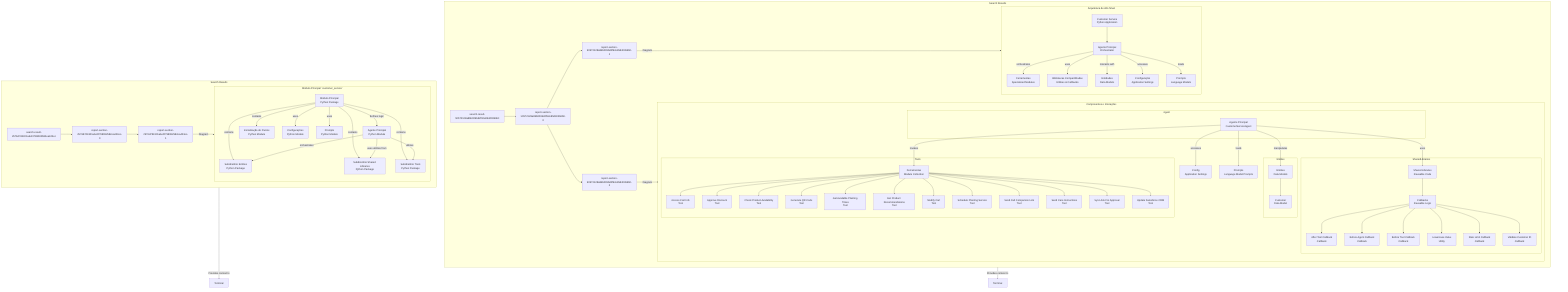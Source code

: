 graph TD

    terminal-2576d7d4301a6ef4798082582ea423ec["Terminal"]
    terminal-50572128a8bb009bd2f92e85d403b6b0["Terminal"]
    subgraph search-results-group-50572128a8bb009bd2f92e85d403b6b0["Search Results"]
        search-result-50572128a8bb009bd2f92e85d403b6b0["search-result-50572128a8bb009bd2f92e85d403b6b0"]
        report-section-50572128a8bb009bd2f92e85d403b6b0-0["report-section-50572128a8bb009bd2f92e85d403b6b0-0"]
        report-section-50572128a8bb009bd2f92e85d403b6b0-1["report-section-50572128a8bb009bd2f92e85d403b6b0-1"]
        report-section-50572128a8bb009bd2f92e85d403b6b0-2["report-section-50572128a8bb009bd2f92e85d403b6b0-2"]
        subgraph section-diagram-50572128a8bb009bd2f92e85d403b6b0-Arquitetura-de-Alto-Nível-wrapper["Arquitetura de Alto Nível"]
            agent_50572128a8bb009bd2f92e85d403b6b0_section_section-diagram-50572128a8bb009bd2f92e85d403b6b0-Arquitetura-de-Alto-Nível["Agente Principal<br>Orchestrator"]
            config_50572128a8bb009bd2f92e85d403b6b0_section_section-diagram-50572128a8bb009bd2f92e85d403b6b0-Arquitetura-de-Alto-Nível["Configuração<br>Application Settings"]
            customerService_50572128a8bb009bd2f92e85d403b6b0_section_section-diagram-50572128a8bb009bd2f92e85d403b6b0-Arquitetura-de-Alto-Nível["Customer Service<br>Python Application"]
            entities_50572128a8bb009bd2f92e85d403b6b0_section_section-diagram-50572128a8bb009bd2f92e85d403b6b0-Arquitetura-de-Alto-Nível["Entidades<br>Data Models"]
            prompts_50572128a8bb009bd2f92e85d403b6b0_section_section-diagram-50572128a8bb009bd2f92e85d403b6b0-Arquitetura-de-Alto-Nível["Prompts<br>Language Models"]
            sharedLibs_50572128a8bb009bd2f92e85d403b6b0_section_section-diagram-50572128a8bb009bd2f92e85d403b6b0-Arquitetura-de-Alto-Nível["Bibliotecas Compartilhadas<br>Utilities &amp; Callbacks"]
            tools_50572128a8bb009bd2f92e85d403b6b0_section_section-diagram-50572128a8bb009bd2f92e85d403b6b0-Arquitetura-de-Alto-Nível["Ferramentas<br>Specialized Modules"]
            %% Edges at this level (grouped by source)
            customerService_50572128a8bb009bd2f92e85d403b6b0_section_section-diagram-50572128a8bb009bd2f92e85d403b6b0-Arquitetura-de-Alto-Nível["Customer Service<br>Python Application"] --> agent_50572128a8bb009bd2f92e85d403b6b0_section_section-diagram-50572128a8bb009bd2f92e85d403b6b0-Arquitetura-de-Alto-Nível["Agente Principal<br>Orchestrator"]
            agent_50572128a8bb009bd2f92e85d403b6b0_section_section-diagram-50572128a8bb009bd2f92e85d403b6b0-Arquitetura-de-Alto-Nível["Agente Principal<br>Orchestrator"] -->|orchestrates| tools_50572128a8bb009bd2f92e85d403b6b0_section_section-diagram-50572128a8bb009bd2f92e85d403b6b0-Arquitetura-de-Alto-Nível["Ferramentas<br>Specialized Modules"]
            agent_50572128a8bb009bd2f92e85d403b6b0_section_section-diagram-50572128a8bb009bd2f92e85d403b6b0-Arquitetura-de-Alto-Nível["Agente Principal<br>Orchestrator"] -->|uses| sharedLibs_50572128a8bb009bd2f92e85d403b6b0_section_section-diagram-50572128a8bb009bd2f92e85d403b6b0-Arquitetura-de-Alto-Nível["Bibliotecas Compartilhadas<br>Utilities &amp; Callbacks"]
            agent_50572128a8bb009bd2f92e85d403b6b0_section_section-diagram-50572128a8bb009bd2f92e85d403b6b0-Arquitetura-de-Alto-Nível["Agente Principal<br>Orchestrator"] -->|interacts with| entities_50572128a8bb009bd2f92e85d403b6b0_section_section-diagram-50572128a8bb009bd2f92e85d403b6b0-Arquitetura-de-Alto-Nível["Entidades<br>Data Models"]
            agent_50572128a8bb009bd2f92e85d403b6b0_section_section-diagram-50572128a8bb009bd2f92e85d403b6b0-Arquitetura-de-Alto-Nível["Agente Principal<br>Orchestrator"] -->|accesses| config_50572128a8bb009bd2f92e85d403b6b0_section_section-diagram-50572128a8bb009bd2f92e85d403b6b0-Arquitetura-de-Alto-Nível["Configuração<br>Application Settings"]
            agent_50572128a8bb009bd2f92e85d403b6b0_section_section-diagram-50572128a8bb009bd2f92e85d403b6b0-Arquitetura-de-Alto-Nível["Agente Principal<br>Orchestrator"] -->|loads| prompts_50572128a8bb009bd2f92e85d403b6b0_section_section-diagram-50572128a8bb009bd2f92e85d403b6b0-Arquitetura-de-Alto-Nível["Prompts<br>Language Models"]
        end
        subgraph section-diagram-50572128a8bb009bd2f92e85d403b6b0-Componentes-e-Interações-wrapper["Componentes e Interações"]
            config_50572128a8bb009bd2f92e85d403b6b0_section_section-diagram-50572128a8bb009bd2f92e85d403b6b0-Componentes-e-Interações["Config<br>Application Settings"]
            prompts_50572128a8bb009bd2f92e85d403b6b0_section_section-diagram-50572128a8bb009bd2f92e85d403b6b0-Componentes-e-Interações["Prompts<br>Language Model Prompts"]
            subgraph Agent_50572128a8bb009bd2f92e85d403b6b0_section_section-diagram-50572128a8bb009bd2f92e85d403b6b0-Componentes-e-Interações["Agent"]
                agentMain_50572128a8bb009bd2f92e85d403b6b0_section_section-diagram-50572128a8bb009bd2f92e85d403b6b0-Componentes-e-Interações["Agente Principal<br>CustomerServiceAgent"]
            end
            subgraph Entities_50572128a8bb009bd2f92e85d403b6b0_section_section-diagram-50572128a8bb009bd2f92e85d403b6b0-Componentes-e-Interações["Entities"]
                customerEntity_50572128a8bb009bd2f92e85d403b6b0_section_section-diagram-50572128a8bb009bd2f92e85d403b6b0-Componentes-e-Interações["Customer<br>Data Model"]
                entitiesDir_50572128a8bb009bd2f92e85d403b6b0_section_section-diagram-50572128a8bb009bd2f92e85d403b6b0-Componentes-e-Interações["Entities<br>Data Models"]
                %% Edges at this level (grouped by source)
                entitiesDir_50572128a8bb009bd2f92e85d403b6b0_section_section-diagram-50572128a8bb009bd2f92e85d403b6b0-Componentes-e-Interações["Entities<br>Data Models"] --> customerEntity_50572128a8bb009bd2f92e85d403b6b0_section_section-diagram-50572128a8bb009bd2f92e85d403b6b0-Componentes-e-Interações["Customer<br>Data Model"]
            end
            subgraph SharedLibraries_50572128a8bb009bd2f92e85d403b6b0_section_section-diagram-50572128a8bb009bd2f92e85d403b6b0-Componentes-e-Interações["SharedLibraries"]
                afterToolCb_50572128a8bb009bd2f92e85d403b6b0_section_section-diagram-50572128a8bb009bd2f92e85d403b6b0-Componentes-e-Interações["After Tool Callback<br>Callback"]
                beforeAgentCb_50572128a8bb009bd2f92e85d403b6b0_section_section-diagram-50572128a8bb009bd2f92e85d403b6b0-Componentes-e-Interações["Before Agent Callback<br>Callback"]
                beforeToolCb_50572128a8bb009bd2f92e85d403b6b0_section_section-diagram-50572128a8bb009bd2f92e85d403b6b0-Componentes-e-Interações["Before Tool Callback<br>Callback"]
                callbacksDir_50572128a8bb009bd2f92e85d403b6b0_section_section-diagram-50572128a8bb009bd2f92e85d403b6b0-Componentes-e-Interações["Callbacks<br>Reusable Logic"]
                lowercaseValue_50572128a8bb009bd2f92e85d403b6b0_section_section-diagram-50572128a8bb009bd2f92e85d403b6b0-Componentes-e-Interações["Lowercase Value<br>Utility"]
                rateLimitCb_50572128a8bb009bd2f92e85d403b6b0_section_section-diagram-50572128a8bb009bd2f92e85d403b6b0-Componentes-e-Interações["Rate Limit Callback<br>Callback"]
                sharedLibsDir_50572128a8bb009bd2f92e85d403b6b0_section_section-diagram-50572128a8bb009bd2f92e85d403b6b0-Componentes-e-Interações["Shared Libraries<br>Reusable Code"]
                validateCustomerId_50572128a8bb009bd2f92e85d403b6b0_section_section-diagram-50572128a8bb009bd2f92e85d403b6b0-Componentes-e-Interações["Validate Customer ID<br>Callback"]
                %% Edges at this level (grouped by source)
                sharedLibsDir_50572128a8bb009bd2f92e85d403b6b0_section_section-diagram-50572128a8bb009bd2f92e85d403b6b0-Componentes-e-Interações["Shared Libraries<br>Reusable Code"] --> callbacksDir_50572128a8bb009bd2f92e85d403b6b0_section_section-diagram-50572128a8bb009bd2f92e85d403b6b0-Componentes-e-Interações["Callbacks<br>Reusable Logic"]
                callbacksDir_50572128a8bb009bd2f92e85d403b6b0_section_section-diagram-50572128a8bb009bd2f92e85d403b6b0-Componentes-e-Interações["Callbacks<br>Reusable Logic"] --> afterToolCb_50572128a8bb009bd2f92e85d403b6b0_section_section-diagram-50572128a8bb009bd2f92e85d403b6b0-Componentes-e-Interações["After Tool Callback<br>Callback"]
                callbacksDir_50572128a8bb009bd2f92e85d403b6b0_section_section-diagram-50572128a8bb009bd2f92e85d403b6b0-Componentes-e-Interações["Callbacks<br>Reusable Logic"] --> beforeAgentCb_50572128a8bb009bd2f92e85d403b6b0_section_section-diagram-50572128a8bb009bd2f92e85d403b6b0-Componentes-e-Interações["Before Agent Callback<br>Callback"]
                callbacksDir_50572128a8bb009bd2f92e85d403b6b0_section_section-diagram-50572128a8bb009bd2f92e85d403b6b0-Componentes-e-Interações["Callbacks<br>Reusable Logic"] --> beforeToolCb_50572128a8bb009bd2f92e85d403b6b0_section_section-diagram-50572128a8bb009bd2f92e85d403b6b0-Componentes-e-Interações["Before Tool Callback<br>Callback"]
                callbacksDir_50572128a8bb009bd2f92e85d403b6b0_section_section-diagram-50572128a8bb009bd2f92e85d403b6b0-Componentes-e-Interações["Callbacks<br>Reusable Logic"] --> lowercaseValue_50572128a8bb009bd2f92e85d403b6b0_section_section-diagram-50572128a8bb009bd2f92e85d403b6b0-Componentes-e-Interações["Lowercase Value<br>Utility"]
                callbacksDir_50572128a8bb009bd2f92e85d403b6b0_section_section-diagram-50572128a8bb009bd2f92e85d403b6b0-Componentes-e-Interações["Callbacks<br>Reusable Logic"] --> rateLimitCb_50572128a8bb009bd2f92e85d403b6b0_section_section-diagram-50572128a8bb009bd2f92e85d403b6b0-Componentes-e-Interações["Rate Limit Callback<br>Callback"]
                callbacksDir_50572128a8bb009bd2f92e85d403b6b0_section_section-diagram-50572128a8bb009bd2f92e85d403b6b0-Componentes-e-Interações["Callbacks<br>Reusable Logic"] --> validateCustomerId_50572128a8bb009bd2f92e85d403b6b0_section_section-diagram-50572128a8bb009bd2f92e85d403b6b0-Componentes-e-Interações["Validate Customer ID<br>Callback"]
            end
            subgraph Tools_50572128a8bb009bd2f92e85d403b6b0_section_section-diagram-50572128a8bb009bd2f92e85d403b6b0-Componentes-e-Interações["Tools"]
                accessCart_50572128a8bb009bd2f92e85d403b6b0_section_section-diagram-50572128a8bb009bd2f92e85d403b6b0-Componentes-e-Interações["Access Cart Info<br>Tool"]
                approveDiscount_50572128a8bb009bd2f92e85d403b6b0_section_section-diagram-50572128a8bb009bd2f92e85d403b6b0-Componentes-e-Interações["Approve Discount<br>Tool"]
                checkProduct_50572128a8bb009bd2f92e85d403b6b0_section_section-diagram-50572128a8bb009bd2f92e85d403b6b0-Componentes-e-Interações["Check Product Availability<br>Tool"]
                generateQR_50572128a8bb009bd2f92e85d403b6b0_section_section-diagram-50572128a8bb009bd2f92e85d403b6b0-Componentes-e-Interações["Generate QR Code<br>Tool"]
                getPlantingTimes_50572128a8bb009bd2f92e85d403b6b0_section_section-diagram-50572128a8bb009bd2f92e85d403b6b0-Componentes-e-Interações["Get Available Planting Times<br>Tool"]
                getProductRecs_50572128a8bb009bd2f92e85d403b6b0_section_section-diagram-50572128a8bb009bd2f92e85d403b6b0-Componentes-e-Interações["Get Product Recommendations<br>Tool"]
                modifyCart_50572128a8bb009bd2f92e85d403b6b0_section_section-diagram-50572128a8bb009bd2f92e85d403b6b0-Componentes-e-Interações["Modify Cart<br>Tool"]
                schedulePlanting_50572128a8bb009bd2f92e85d403b6b0_section_section-diagram-50572128a8bb009bd2f92e85d403b6b0-Componentes-e-Interações["Schedule Planting Service<br>Tool"]
                sendCallLink_50572128a8bb009bd2f92e85d403b6b0_section_section-diagram-50572128a8bb009bd2f92e85d403b6b0-Componentes-e-Interações["Send Call Companion Link<br>Tool"]
                sendCareInstructions_50572128a8bb009bd2f92e85d403b6b0_section_section-diagram-50572128a8bb009bd2f92e85d403b6b0-Componentes-e-Interações["Send Care Instructions<br>Tool"]
                syncApproval_50572128a8bb009bd2f92e85d403b6b0_section_section-diagram-50572128a8bb009bd2f92e85d403b6b0-Componentes-e-Interações["Sync Ask For Approval<br>Tool"]
                toolsDir_50572128a8bb009bd2f92e85d403b6b0_section_section-diagram-50572128a8bb009bd2f92e85d403b6b0-Componentes-e-Interações["Ferramentas<br>Module Collection"]
                updateSalesforce_50572128a8bb009bd2f92e85d403b6b0_section_section-diagram-50572128a8bb009bd2f92e85d403b6b0-Componentes-e-Interações["Update Salesforce CRM<br>Tool"]
                %% Edges at this level (grouped by source)
                toolsDir_50572128a8bb009bd2f92e85d403b6b0_section_section-diagram-50572128a8bb009bd2f92e85d403b6b0-Componentes-e-Interações["Ferramentas<br>Module Collection"] --> accessCart_50572128a8bb009bd2f92e85d403b6b0_section_section-diagram-50572128a8bb009bd2f92e85d403b6b0-Componentes-e-Interações["Access Cart Info<br>Tool"]
                toolsDir_50572128a8bb009bd2f92e85d403b6b0_section_section-diagram-50572128a8bb009bd2f92e85d403b6b0-Componentes-e-Interações["Ferramentas<br>Module Collection"] --> approveDiscount_50572128a8bb009bd2f92e85d403b6b0_section_section-diagram-50572128a8bb009bd2f92e85d403b6b0-Componentes-e-Interações["Approve Discount<br>Tool"]
                toolsDir_50572128a8bb009bd2f92e85d403b6b0_section_section-diagram-50572128a8bb009bd2f92e85d403b6b0-Componentes-e-Interações["Ferramentas<br>Module Collection"] --> checkProduct_50572128a8bb009bd2f92e85d403b6b0_section_section-diagram-50572128a8bb009bd2f92e85d403b6b0-Componentes-e-Interações["Check Product Availability<br>Tool"]
                toolsDir_50572128a8bb009bd2f92e85d403b6b0_section_section-diagram-50572128a8bb009bd2f92e85d403b6b0-Componentes-e-Interações["Ferramentas<br>Module Collection"] --> generateQR_50572128a8bb009bd2f92e85d403b6b0_section_section-diagram-50572128a8bb009bd2f92e85d403b6b0-Componentes-e-Interações["Generate QR Code<br>Tool"]
                toolsDir_50572128a8bb009bd2f92e85d403b6b0_section_section-diagram-50572128a8bb009bd2f92e85d403b6b0-Componentes-e-Interações["Ferramentas<br>Module Collection"] --> getPlantingTimes_50572128a8bb009bd2f92e85d403b6b0_section_section-diagram-50572128a8bb009bd2f92e85d403b6b0-Componentes-e-Interações["Get Available Planting Times<br>Tool"]
                toolsDir_50572128a8bb009bd2f92e85d403b6b0_section_section-diagram-50572128a8bb009bd2f92e85d403b6b0-Componentes-e-Interações["Ferramentas<br>Module Collection"] --> getProductRecs_50572128a8bb009bd2f92e85d403b6b0_section_section-diagram-50572128a8bb009bd2f92e85d403b6b0-Componentes-e-Interações["Get Product Recommendations<br>Tool"]
                toolsDir_50572128a8bb009bd2f92e85d403b6b0_section_section-diagram-50572128a8bb009bd2f92e85d403b6b0-Componentes-e-Interações["Ferramentas<br>Module Collection"] --> modifyCart_50572128a8bb009bd2f92e85d403b6b0_section_section-diagram-50572128a8bb009bd2f92e85d403b6b0-Componentes-e-Interações["Modify Cart<br>Tool"]
                toolsDir_50572128a8bb009bd2f92e85d403b6b0_section_section-diagram-50572128a8bb009bd2f92e85d403b6b0-Componentes-e-Interações["Ferramentas<br>Module Collection"] --> schedulePlanting_50572128a8bb009bd2f92e85d403b6b0_section_section-diagram-50572128a8bb009bd2f92e85d403b6b0-Componentes-e-Interações["Schedule Planting Service<br>Tool"]
                toolsDir_50572128a8bb009bd2f92e85d403b6b0_section_section-diagram-50572128a8bb009bd2f92e85d403b6b0-Componentes-e-Interações["Ferramentas<br>Module Collection"] --> sendCallLink_50572128a8bb009bd2f92e85d403b6b0_section_section-diagram-50572128a8bb009bd2f92e85d403b6b0-Componentes-e-Interações["Send Call Companion Link<br>Tool"]
                toolsDir_50572128a8bb009bd2f92e85d403b6b0_section_section-diagram-50572128a8bb009bd2f92e85d403b6b0-Componentes-e-Interações["Ferramentas<br>Module Collection"] --> sendCareInstructions_50572128a8bb009bd2f92e85d403b6b0_section_section-diagram-50572128a8bb009bd2f92e85d403b6b0-Componentes-e-Interações["Send Care Instructions<br>Tool"]
                toolsDir_50572128a8bb009bd2f92e85d403b6b0_section_section-diagram-50572128a8bb009bd2f92e85d403b6b0-Componentes-e-Interações["Ferramentas<br>Module Collection"] --> syncApproval_50572128a8bb009bd2f92e85d403b6b0_section_section-diagram-50572128a8bb009bd2f92e85d403b6b0-Componentes-e-Interações["Sync Ask For Approval<br>Tool"]
                toolsDir_50572128a8bb009bd2f92e85d403b6b0_section_section-diagram-50572128a8bb009bd2f92e85d403b6b0-Componentes-e-Interações["Ferramentas<br>Module Collection"] --> updateSalesforce_50572128a8bb009bd2f92e85d403b6b0_section_section-diagram-50572128a8bb009bd2f92e85d403b6b0-Componentes-e-Interações["Update Salesforce CRM<br>Tool"]
            end
            %% Edges at this level (grouped by source)
            agentMain_50572128a8bb009bd2f92e85d403b6b0_section_section-diagram-50572128a8bb009bd2f92e85d403b6b0-Componentes-e-Interações["Agente Principal<br>CustomerServiceAgent"] -->|invokes| toolsDir_50572128a8bb009bd2f92e85d403b6b0_section_section-diagram-50572128a8bb009bd2f92e85d403b6b0-Componentes-e-Interações["Ferramentas<br>Module Collection"]
            agentMain_50572128a8bb009bd2f92e85d403b6b0_section_section-diagram-50572128a8bb009bd2f92e85d403b6b0-Componentes-e-Interações["Agente Principal<br>CustomerServiceAgent"] -->|uses| sharedLibsDir_50572128a8bb009bd2f92e85d403b6b0_section_section-diagram-50572128a8bb009bd2f92e85d403b6b0-Componentes-e-Interações["Shared Libraries<br>Reusable Code"]
            agentMain_50572128a8bb009bd2f92e85d403b6b0_section_section-diagram-50572128a8bb009bd2f92e85d403b6b0-Componentes-e-Interações["Agente Principal<br>CustomerServiceAgent"] -->|accesses| config_50572128a8bb009bd2f92e85d403b6b0_section_section-diagram-50572128a8bb009bd2f92e85d403b6b0-Componentes-e-Interações["Config<br>Application Settings"]
            agentMain_50572128a8bb009bd2f92e85d403b6b0_section_section-diagram-50572128a8bb009bd2f92e85d403b6b0-Componentes-e-Interações["Agente Principal<br>CustomerServiceAgent"] -->|loads| prompts_50572128a8bb009bd2f92e85d403b6b0_section_section-diagram-50572128a8bb009bd2f92e85d403b6b0-Componentes-e-Interações["Prompts<br>Language Model Prompts"]
            agentMain_50572128a8bb009bd2f92e85d403b6b0_section_section-diagram-50572128a8bb009bd2f92e85d403b6b0-Componentes-e-Interações["Agente Principal<br>CustomerServiceAgent"] -->|manipulates| entitiesDir_50572128a8bb009bd2f92e85d403b6b0_section_section-diagram-50572128a8bb009bd2f92e85d403b6b0-Componentes-e-Interações["Entities<br>Data Models"]
        end
        %% Edges at this level (grouped by source)
        report-section-50572128a8bb009bd2f92e85d403b6b0-1["report-section-50572128a8bb009bd2f92e85d403b6b0-1"] -->|Diagram| section-diagram-50572128a8bb009bd2f92e85d403b6b0-Arquitetura-de-Alto-Nível-wrapper["Arquitetura de Alto Nível"]
        report-section-50572128a8bb009bd2f92e85d403b6b0-2["report-section-50572128a8bb009bd2f92e85d403b6b0-2"] -->|Diagram| section-diagram-50572128a8bb009bd2f92e85d403b6b0-Componentes-e-Interações-wrapper["Componentes e Interações"]
        search-result-50572128a8bb009bd2f92e85d403b6b0["search-result-50572128a8bb009bd2f92e85d403b6b0"] --> report-section-50572128a8bb009bd2f92e85d403b6b0-0["report-section-50572128a8bb009bd2f92e85d403b6b0-0"]
        report-section-50572128a8bb009bd2f92e85d403b6b0-0["report-section-50572128a8bb009bd2f92e85d403b6b0-0"] --> report-section-50572128a8bb009bd2f92e85d403b6b0-1["report-section-50572128a8bb009bd2f92e85d403b6b0-1"]
        report-section-50572128a8bb009bd2f92e85d403b6b0-0["report-section-50572128a8bb009bd2f92e85d403b6b0-0"] --> report-section-50572128a8bb009bd2f92e85d403b6b0-2["report-section-50572128a8bb009bd2f92e85d403b6b0-2"]
    end
    subgraph search-results-group-2576d7d4301a6ef4798082582ea423ec["Search Results"]
        search-result-2576d7d4301a6ef4798082582ea423ec["search-result-2576d7d4301a6ef4798082582ea423ec"]
        report-section-2576d7d4301a6ef4798082582ea423ec-0["report-section-2576d7d4301a6ef4798082582ea423ec-0"]
        report-section-2576d7d4301a6ef4798082582ea423ec-1["report-section-2576d7d4301a6ef4798082582ea423ec-1"]
        subgraph section-diagram-2576d7d4301a6ef4798082582ea423ec-Módulo-Principal-`customer_service`-wrapper["Módulo Principal `customer_service`"]
            agentPy_2576d7d4301a6ef4798082582ea423ec_section_section-diagram-2576d7d4301a6ef4798082582ea423ec-Módulo-Principal-`customer_service`["Agente Principal<br>Python Module"]
            configPy_2576d7d4301a6ef4798082582ea423ec_section_section-diagram-2576d7d4301a6ef4798082582ea423ec-Módulo-Principal-`customer_service`["Configurações<br>Python Module"]
            customerService_2576d7d4301a6ef4798082582ea423ec_section_section-diagram-2576d7d4301a6ef4798082582ea423ec-Módulo-Principal-`customer_service`["Módulo Principal<br>Python Package"]
            entitiesDir_2576d7d4301a6ef4798082582ea423ec_section_section-diagram-2576d7d4301a6ef4798082582ea423ec-Módulo-Principal-`customer_service`["Subdiretório Entities<br>Python Package"]
            initPy_2576d7d4301a6ef4798082582ea423ec_section_section-diagram-2576d7d4301a6ef4798082582ea423ec-Módulo-Principal-`customer_service`["Inicialização do Pacote<br>Python Module"]
            promptsPy_2576d7d4301a6ef4798082582ea423ec_section_section-diagram-2576d7d4301a6ef4798082582ea423ec-Módulo-Principal-`customer_service`["Prompts<br>Python Module"]
            sharedLibrariesDir_2576d7d4301a6ef4798082582ea423ec_section_section-diagram-2576d7d4301a6ef4798082582ea423ec-Módulo-Principal-`customer_service`["Subdiretório Shared Libraries<br>Python Package"]
            toolsDir_2576d7d4301a6ef4798082582ea423ec_section_section-diagram-2576d7d4301a6ef4798082582ea423ec-Módulo-Principal-`customer_service`["Subdiretório Tools<br>Python Package"]
            %% Edges at this level (grouped by source)
            customerService_2576d7d4301a6ef4798082582ea423ec_section_section-diagram-2576d7d4301a6ef4798082582ea423ec-Módulo-Principal-`customer_service`["Módulo Principal<br>Python Package"] -->|contains| initPy_2576d7d4301a6ef4798082582ea423ec_section_section-diagram-2576d7d4301a6ef4798082582ea423ec-Módulo-Principal-`customer_service`["Inicialização do Pacote<br>Python Module"]
            customerService_2576d7d4301a6ef4798082582ea423ec_section_section-diagram-2576d7d4301a6ef4798082582ea423ec-Módulo-Principal-`customer_service`["Módulo Principal<br>Python Package"] -->|defines logic| agentPy_2576d7d4301a6ef4798082582ea423ec_section_section-diagram-2576d7d4301a6ef4798082582ea423ec-Módulo-Principal-`customer_service`["Agente Principal<br>Python Module"]
            customerService_2576d7d4301a6ef4798082582ea423ec_section_section-diagram-2576d7d4301a6ef4798082582ea423ec-Módulo-Principal-`customer_service`["Módulo Principal<br>Python Package"] -->|uses| configPy_2576d7d4301a6ef4798082582ea423ec_section_section-diagram-2576d7d4301a6ef4798082582ea423ec-Módulo-Principal-`customer_service`["Configurações<br>Python Module"]
            customerService_2576d7d4301a6ef4798082582ea423ec_section_section-diagram-2576d7d4301a6ef4798082582ea423ec-Módulo-Principal-`customer_service`["Módulo Principal<br>Python Package"] -->|uses| promptsPy_2576d7d4301a6ef4798082582ea423ec_section_section-diagram-2576d7d4301a6ef4798082582ea423ec-Módulo-Principal-`customer_service`["Prompts<br>Python Module"]
            customerService_2576d7d4301a6ef4798082582ea423ec_section_section-diagram-2576d7d4301a6ef4798082582ea423ec-Módulo-Principal-`customer_service`["Módulo Principal<br>Python Package"] -->|contains| entitiesDir_2576d7d4301a6ef4798082582ea423ec_section_section-diagram-2576d7d4301a6ef4798082582ea423ec-Módulo-Principal-`customer_service`["Subdiretório Entities<br>Python Package"]
            customerService_2576d7d4301a6ef4798082582ea423ec_section_section-diagram-2576d7d4301a6ef4798082582ea423ec-Módulo-Principal-`customer_service`["Módulo Principal<br>Python Package"] -->|contains| sharedLibrariesDir_2576d7d4301a6ef4798082582ea423ec_section_section-diagram-2576d7d4301a6ef4798082582ea423ec-Módulo-Principal-`customer_service`["Subdiretório Shared Libraries<br>Python Package"]
            customerService_2576d7d4301a6ef4798082582ea423ec_section_section-diagram-2576d7d4301a6ef4798082582ea423ec-Módulo-Principal-`customer_service`["Módulo Principal<br>Python Package"] -->|contains| toolsDir_2576d7d4301a6ef4798082582ea423ec_section_section-diagram-2576d7d4301a6ef4798082582ea423ec-Módulo-Principal-`customer_service`["Subdiretório Tools<br>Python Package"]
            agentPy_2576d7d4301a6ef4798082582ea423ec_section_section-diagram-2576d7d4301a6ef4798082582ea423ec-Módulo-Principal-`customer_service`["Agente Principal<br>Python Module"] -->|orchestrates| entitiesDir_2576d7d4301a6ef4798082582ea423ec_section_section-diagram-2576d7d4301a6ef4798082582ea423ec-Módulo-Principal-`customer_service`["Subdiretório Entities<br>Python Package"]
            agentPy_2576d7d4301a6ef4798082582ea423ec_section_section-diagram-2576d7d4301a6ef4798082582ea423ec-Módulo-Principal-`customer_service`["Agente Principal<br>Python Module"] -->|uses utilities from| sharedLibrariesDir_2576d7d4301a6ef4798082582ea423ec_section_section-diagram-2576d7d4301a6ef4798082582ea423ec-Módulo-Principal-`customer_service`["Subdiretório Shared Libraries<br>Python Package"]
            agentPy_2576d7d4301a6ef4798082582ea423ec_section_section-diagram-2576d7d4301a6ef4798082582ea423ec-Módulo-Principal-`customer_service`["Agente Principal<br>Python Module"] -->|utilizes| toolsDir_2576d7d4301a6ef4798082582ea423ec_section_section-diagram-2576d7d4301a6ef4798082582ea423ec-Módulo-Principal-`customer_service`["Subdiretório Tools<br>Python Package"]
        end
        %% Edges at this level (grouped by source)
        report-section-2576d7d4301a6ef4798082582ea423ec-1["report-section-2576d7d4301a6ef4798082582ea423ec-1"] -->|Diagram| section-diagram-2576d7d4301a6ef4798082582ea423ec-Módulo-Principal-`customer_service`-wrapper["Módulo Principal `customer_service`"]
        search-result-2576d7d4301a6ef4798082582ea423ec["search-result-2576d7d4301a6ef4798082582ea423ec"] --> report-section-2576d7d4301a6ef4798082582ea423ec-0["report-section-2576d7d4301a6ef4798082582ea423ec-0"]
        report-section-2576d7d4301a6ef4798082582ea423ec-0["report-section-2576d7d4301a6ef4798082582ea423ec-0"] --> report-section-2576d7d4301a6ef4798082582ea423ec-1["report-section-2576d7d4301a6ef4798082582ea423ec-1"]
    end
    %% Edges at this level (grouped by source)
    search-results-group-2576d7d4301a6ef4798082582ea423ec["Search Results"] -->|Provides context to| terminal-2576d7d4301a6ef4798082582ea423ec["Terminal"]
    search-results-group-50572128a8bb009bd2f92e85d403b6b0["Search Results"] -->|Provides context to| terminal-50572128a8bb009bd2f92e85d403b6b0["Terminal"]
